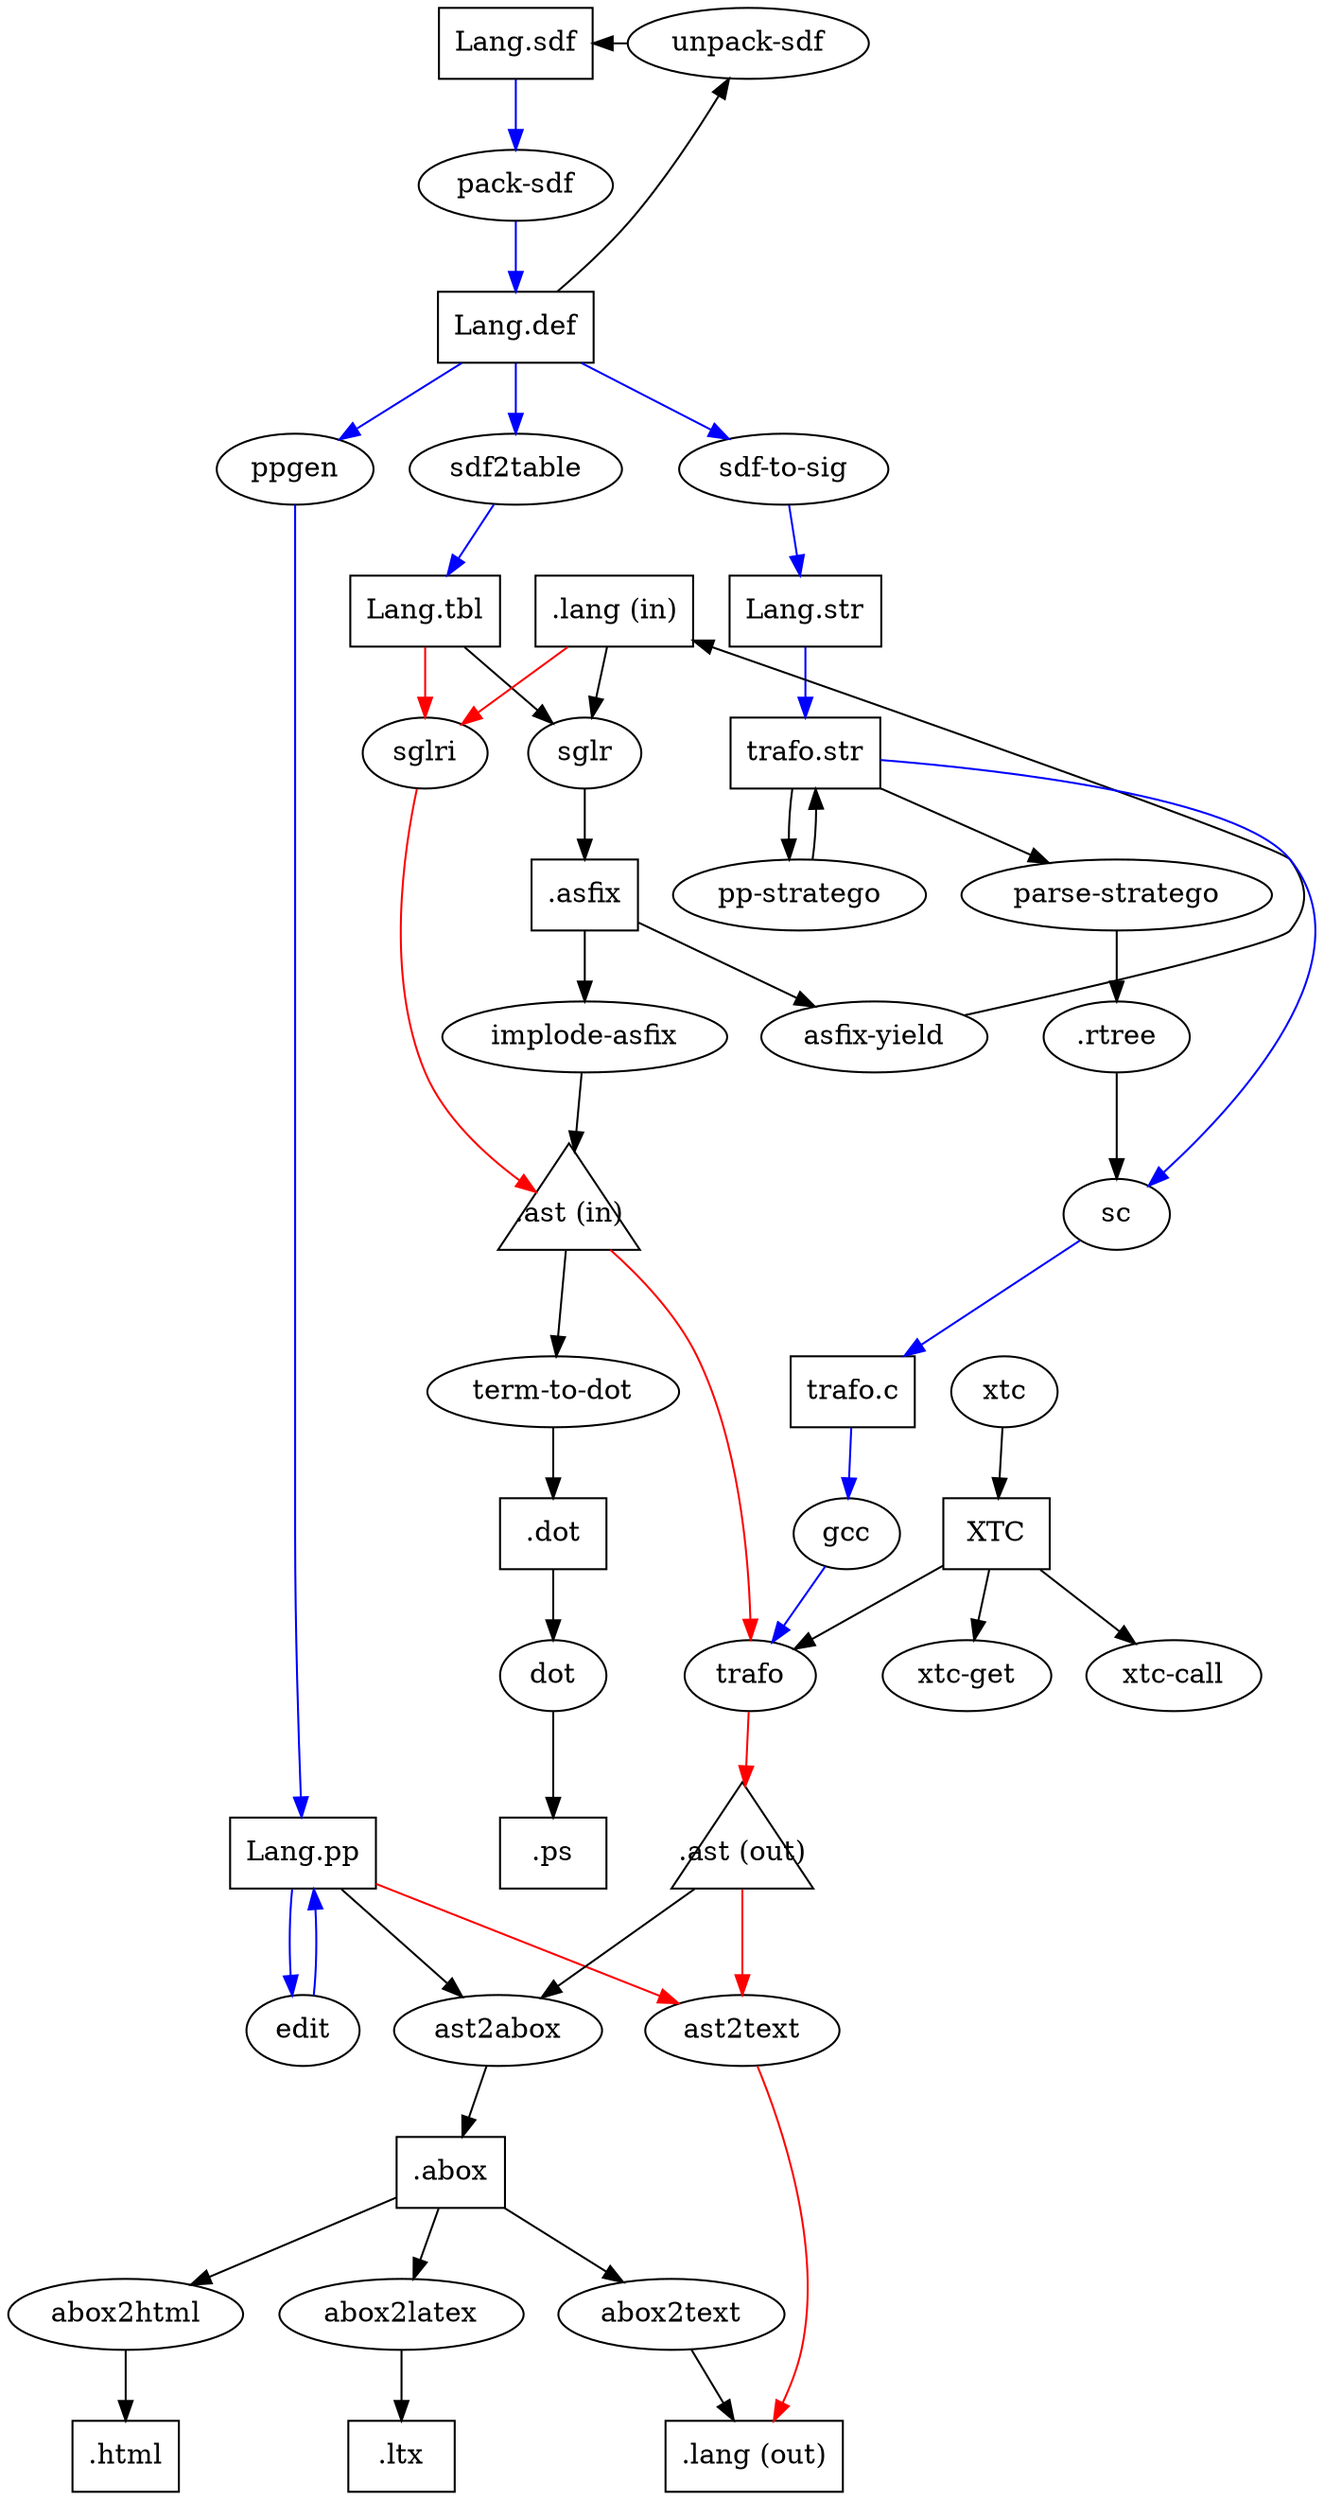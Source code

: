 digraph StrategoXT {

subgraph sdf2 {
  sdf2table
  "sdf-to-sig"
  ppgen
  rank=same
}

"Lang.sdf" -> "pack-sdf" -> "Lang.def" [color=blue]

"Lang.def" -> "unpack-sdf" -> "Lang.sdf" [constraint=false]

"Lang.def" -> sdf2table -> "Lang.tbl" [color=blue]

"Lang.def" -> ppgen -> "Lang.pp"  [color=blue]
"Lang.pp" -> edit -> "Lang.pp" [color=blue]

"Lang.def" -> "sdf-to-sig" -> "Lang.str" [color=blue]

".lang (in)" -> sglr
"Lang.tbl" -> sglr -> ".asfix"

"Lang.tbl" -> sglri -> ".ast (in)" [color=red]
".lang (in)" -> sglri  [color=red]

".asfix" -> "implode-asfix" -> ".ast (in)"
".asfix" -> "asfix-yield"
"asfix-yield" -> ".lang (in)" [constraint=false]

".ast (out)" -> "ast2abox" -> ".abox"
"Lang.pp" -> "ast2abox"

".abox" -> "abox2text" -> ".lang (out)"
".abox" -> "abox2html" -> ".html"
".abox" -> "abox2latex" -> ".ltx"

".ast (out)" -> "ast2text" -> ".lang (out)" [color=red]
"Lang.pp" -> "ast2text" [color=red]

#sc -> "parse-stratego" [style=dotted]

".ast (in)" -> "term-to-dot" -> ".dot" -> dot -> ".ps"

"Lang.str" -> "trafo.str" [color=blue]
"trafo.str" -> sc -> "trafo.c" [color=blue]

"trafo.str" -> "parse-stratego" -> ".rtree"

".rtree" -> sc

"trafo.str" -> "pp-stratego" -> "trafo.str"

"trafo.c" -> gcc -> "trafo" [color=blue]

".ast (in)" -> trafo -> ".ast (out)" [color=red]

"Lang.def"  [shape=box]
"Lang.sdf"  [shape=box]
"Lang.str"  [shape=box] 
"trafo.str"  [shape=box]
"Lang.tbl" [shape=box]

".dot"  [shape=box]
".ps"  [shape=box]
"Lang.pp"  [shape=box]
".asfix"  [shape=box]
 "trafo.c"  [shape=box]
".ast (in)"  [shape=triangle,width=1,height=1,fixedsize=true]
".ast (out)"  [shape=triangle,width=1,height=1,fixedsize=true]
".abox"  [shape=box]
".lang (in)"  [shape=box]
".lang (out)"  [shape=box]
".ltx"  [shape=box]
".html" [shape=box]

"XTC"  [shape=box]

"XTC" -> trafo

xtc -> "XTC" -> "xtc-call"
"XTC" -> "xtc-get"


}
